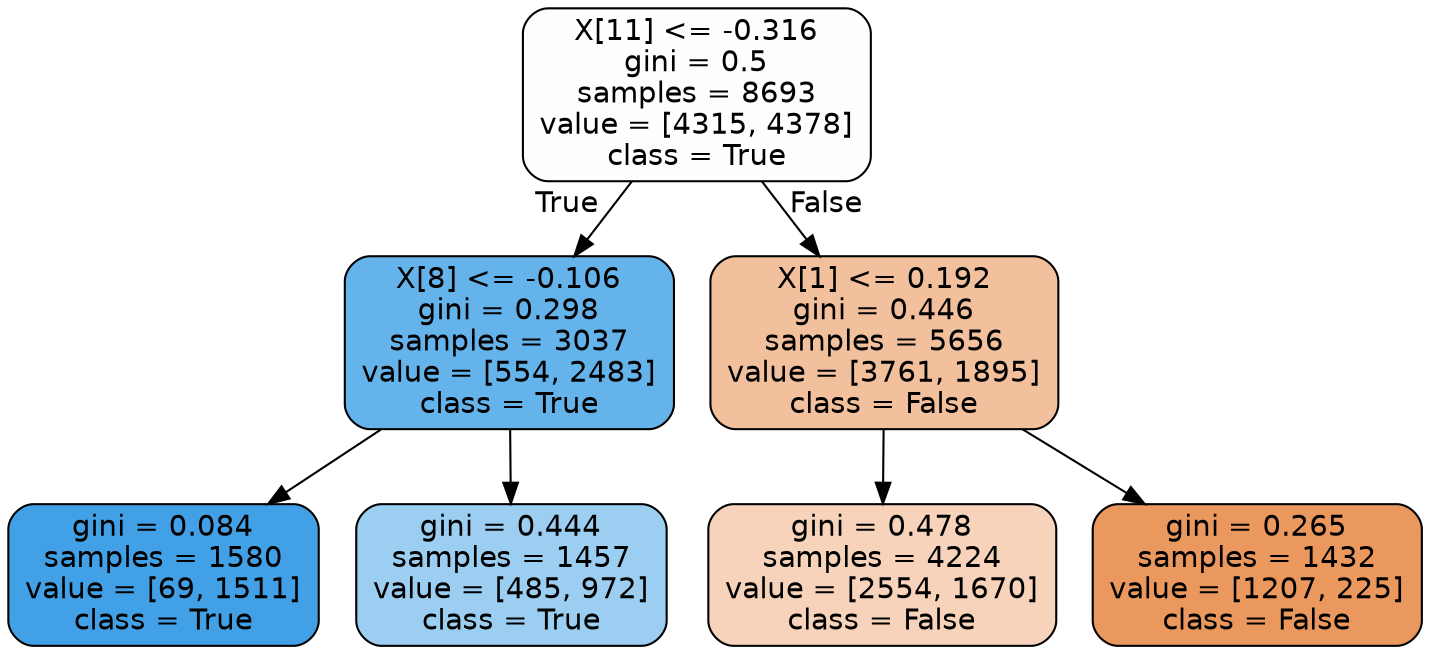 digraph Tree {
node [shape=box, style="filled, rounded", color="black", fontname="helvetica"] ;
edge [fontname="helvetica"] ;
0 [label="X[11] <= -0.316\ngini = 0.5\nsamples = 8693\nvalue = [4315, 4378]\nclass = True", fillcolor="#fcfeff"] ;
1 [label="X[8] <= -0.106\ngini = 0.298\nsamples = 3037\nvalue = [554, 2483]\nclass = True", fillcolor="#65b3eb"] ;
0 -> 1 [labeldistance=2.5, labelangle=45, headlabel="True"] ;
2 [label="gini = 0.084\nsamples = 1580\nvalue = [69, 1511]\nclass = True", fillcolor="#42a1e6"] ;
1 -> 2 ;
3 [label="gini = 0.444\nsamples = 1457\nvalue = [485, 972]\nclass = True", fillcolor="#9ccef2"] ;
1 -> 3 ;
4 [label="X[1] <= 0.192\ngini = 0.446\nsamples = 5656\nvalue = [3761, 1895]\nclass = False", fillcolor="#f2c09d"] ;
0 -> 4 [labeldistance=2.5, labelangle=-45, headlabel="False"] ;
5 [label="gini = 0.478\nsamples = 4224\nvalue = [2554, 1670]\nclass = False", fillcolor="#f6d3ba"] ;
4 -> 5 ;
6 [label="gini = 0.265\nsamples = 1432\nvalue = [1207, 225]\nclass = False", fillcolor="#ea985e"] ;
4 -> 6 ;
}